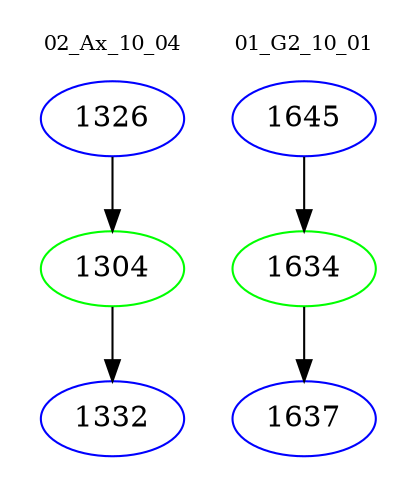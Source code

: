 digraph{
subgraph cluster_0 {
color = white
label = "02_Ax_10_04";
fontsize=10;
T0_1326 [label="1326", color="blue"]
T0_1326 -> T0_1304 [color="black"]
T0_1304 [label="1304", color="green"]
T0_1304 -> T0_1332 [color="black"]
T0_1332 [label="1332", color="blue"]
}
subgraph cluster_1 {
color = white
label = "01_G2_10_01";
fontsize=10;
T1_1645 [label="1645", color="blue"]
T1_1645 -> T1_1634 [color="black"]
T1_1634 [label="1634", color="green"]
T1_1634 -> T1_1637 [color="black"]
T1_1637 [label="1637", color="blue"]
}
}
